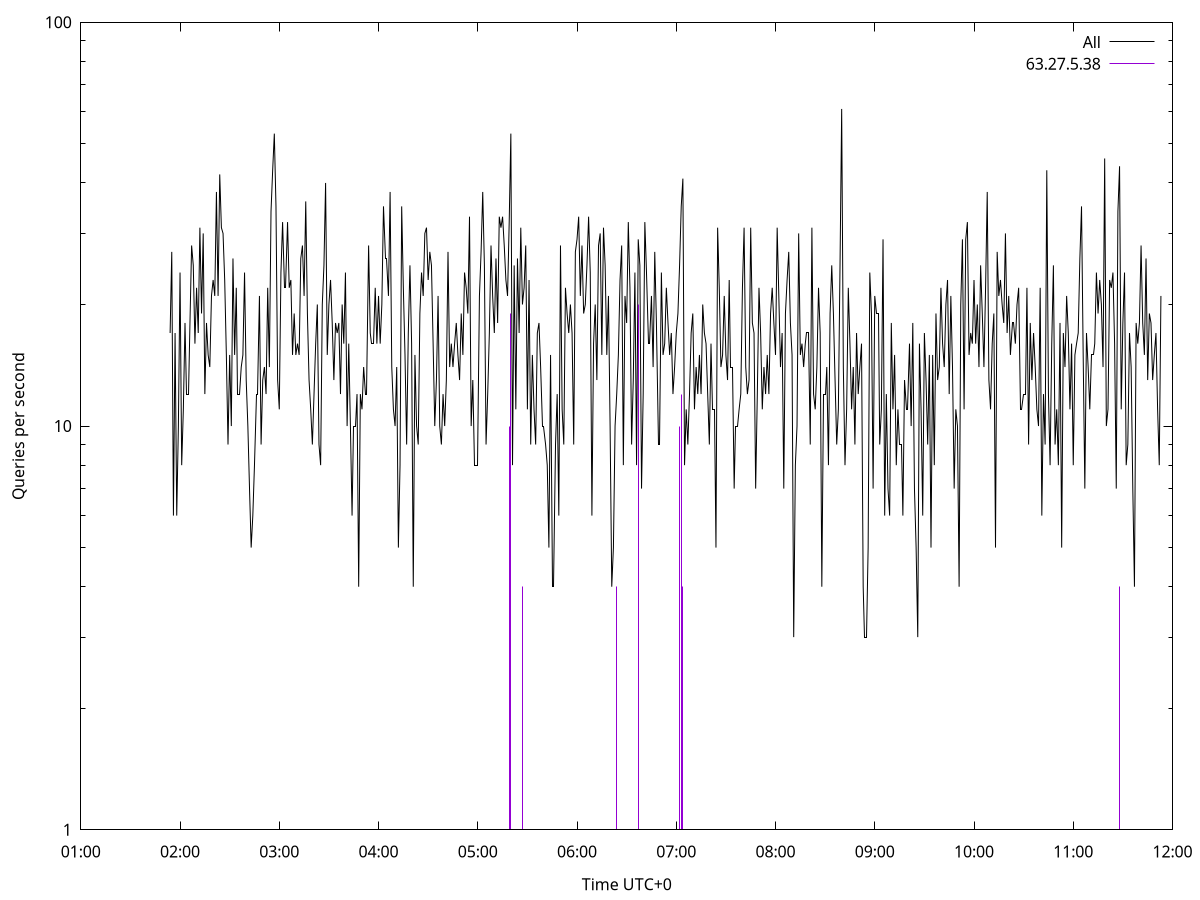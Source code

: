 set terminal pngcairo size 1024,768
set output 'Sun Jan  7 09:01:54 2024.png'
set ylabel 'Queries per second'
set xlabel 'Time UTC+0'
set xdata time
set timefmt "%s"
set log y
plot \
'-' using 1:2 linecolor 0 linetype 2 with lines title 'All', \
'-' using 1:2 linecolor 1 linetype 3 with impulses title "63.27.5.38"
1704592914 17
1704592915 27
1704592916 6
1704592917 17
1704592918 6
1704592919 10
1704592920 24
1704592921 8
1704592922 11
1704592923 18
1704592924 12
1704592925 12
1704592926 18
1704592927 28
1704592928 25
1704592929 16
1704592930 22
1704592931 17
1704592932 31
1704592933 19
1704592934 30
1704592935 12
1704592936 18
1704592937 15
1704592938 14
1704592939 21
1704592940 23
1704592941 21
1704592942 38
1704592943 21
1704592944 42
1704592945 31
1704592946 30
1704592947 23
1704592948 15
1704592949 9
1704592950 15
1704592951 10
1704592952 26
1704592953 15
1704592954 22
1704592955 12
1704592956 12
1704592957 14
1704592958 15
1704592959 24
1704592960 13
1704592961 10
1704592962 7
1704592963 5
1704592964 6
1704592965 8
1704592966 12
1704592967 12
1704592968 21
1704592969 9
1704592970 13
1704592971 14
1704592972 12
1704592973 22
1704592974 14
1704592975 34
1704592976 43
1704592977 53
1704592978 35
1704592979 13
1704592980 11
1704592981 24
1704592982 32
1704592983 22
1704592984 22
1704592985 32
1704592986 22
1704592987 23
1704592988 15
1704592989 19
1704592990 15
1704592991 16
1704592992 15
1704592993 26
1704592994 28
1704592995 21
1704592996 36
1704592997 19
1704592998 13
1704592999 11
1704593000 9
1704593001 12
1704593002 16
1704593003 20
1704593004 9
1704593005 8
1704593006 20
1704593007 25
1704593008 40
1704593009 15
1704593010 20
1704593011 23
1704593012 18
1704593013 13
1704593014 18
1704593015 17
1704593016 18
1704593017 12
1704593018 20
1704593019 16
1704593020 24
1704593021 10
1704593022 16
1704593023 10
1704593024 6
1704593025 10
1704593026 10
1704593027 12
1704593028 4
1704593029 12
1704593030 11
1704593031 14
1704593032 12
1704593033 12
1704593034 28
1704593035 17
1704593036 16
1704593037 16
1704593038 22
1704593039 16
1704593040 21
1704593041 16
1704593042 20
1704593043 35
1704593044 26
1704593045 26
1704593046 21
1704593047 38
1704593048 14
1704593049 11
1704593050 10
1704593051 14
1704593052 5
1704593053 8
1704593054 35
1704593055 22
1704593056 15
1704593057 9
1704593058 17
1704593059 25
1704593060 16
1704593061 4
1704593062 15
1704593063 10
1704593064 9
1704593065 19
1704593066 24
1704593067 21
1704593068 30
1704593069 31
1704593070 23
1704593071 27
1704593072 25
1704593073 16
1704593074 10
1704593075 13
1704593076 21
1704593077 10
1704593078 9
1704593079 12
1704593080 10
1704593081 13
1704593082 27
1704593083 14
1704593084 16
1704593085 14
1704593086 16
1704593087 18
1704593088 15
1704593089 13
1704593090 19
1704593091 15
1704593092 24
1704593093 22
1704593094 19
1704593095 33
1704593096 10
1704593097 13
1704593098 8
1704593099 8
1704593100 8
1704593101 21
1704593102 27
1704593103 38
1704593104 25
1704593105 9
1704593106 12
1704593107 17
1704593108 28
1704593109 21
1704593110 17
1704593111 26
1704593112 18
1704593113 33
1704593114 31
1704593115 33
1704593116 28
1704593117 23
1704593118 21
1704593119 32
1704593120 53
1704593121 8
1704593122 25
1704593123 11
1704593124 26
1704593125 17
1704593126 31
1704593127 20
1704593128 22
1704593129 28
1704593130 11
1704593131 23
1704593132 9
1704593133 15
1704593134 11
1704593135 9
1704593136 17
1704593137 18
1704593138 14
1704593139 10
1704593140 10
1704593141 9
1704593142 8
1704593143 5
1704593144 15
1704593145 4
1704593146 4
1704593147 9
1704593148 12
1704593149 6
1704593150 28
1704593151 11
1704593152 9
1704593153 22
1704593154 19
1704593155 17
1704593156 20
1704593157 17
1704593158 9
1704593159 27
1704593160 29
1704593161 33
1704593162 21
1704593163 28
1704593164 19
1704593165 20
1704593166 25
1704593167 33
1704593168 24
1704593169 6
1704593170 16
1704593171 20
1704593172 13
1704593173 28
1704593174 30
1704593175 15
1704593176 31
1704593177 25
1704593178 15
1704593179 21
1704593180 10
1704593181 4
1704593182 5
1704593183 10
1704593184 12
1704593185 15
1704593186 23
1704593187 28
1704593188 8
1704593189 21
1704593190 18
1704593191 32
1704593192 22
1704593193 9
1704593194 13
1704593195 24
1704593196 8
1704593197 29
1704593198 25
1704593199 7
1704593200 12
1704593201 32
1704593202 24
1704593203 16
1704593204 16
1704593205 21
1704593206 14
1704593207 27
1704593208 18
1704593209 9
1704593210 9
1704593211 24
1704593212 15
1704593213 16
1704593214 22
1704593215 18
1704593216 15
1704593217 17
1704593218 12
1704593219 14
1704593220 17
1704593221 19
1704593222 25
1704593223 35
1704593224 41
1704593225 8
1704593226 11
1704593227 9
1704593228 12
1704593229 17
1704593230 19
1704593231 11
1704593232 14
1704593233 12
1704593234 15
1704593235 12
1704593236 20
1704593237 17
1704593238 16
1704593239 12
1704593240 9
1704593241 16
1704593242 11
1704593243 11
1704593244 5
1704593245 31
1704593246 22
1704593247 14
1704593248 15
1704593249 21
1704593250 15
1704593251 13
1704593252 23
1704593253 14
1704593254 14
1704593255 7
1704593256 10
1704593257 10
1704593258 11
1704593259 12
1704593260 22
1704593261 31
1704593262 14
1704593263 12
1704593264 13
1704593265 31
1704593266 18
1704593267 17
1704593268 7
1704593269 12
1704593270 22
1704593271 17
1704593272 11
1704593273 14
1704593274 12
1704593275 15
1704593276 12
1704593277 19
1704593278 22
1704593279 18
1704593280 15
1704593281 31
1704593282 21
1704593283 14
1704593284 17
1704593285 7
1704593286 19
1704593287 23
1704593288 27
1704593289 18
1704593290 15
1704593291 3
1704593292 8
1704593293 10
1704593294 30
1704593295 15
1704593296 16
1704593297 14
1704593298 16
1704593299 17
1704593300 17
1704593301 9
1704593302 31
1704593303 12
1704593304 11
1704593305 14
1704593306 22
1704593307 17
1704593308 4
1704593309 12
1704593310 12
1704593311 14
1704593312 8
1704593313 19
1704593314 25
1704593315 19
1704593316 13
1704593317 9
1704593318 11
1704593319 25
1704593320 61
1704593321 14
1704593322 8
1704593323 11
1704593324 22
1704593325 16
1704593326 11
1704593327 14
1704593328 9
1704593329 17
1704593330 12
1704593331 14
1704593332 16
1704593333 4
1704593334 3
1704593335 3
1704593336 5
1704593337 24
1704593338 19
1704593339 7
1704593340 21
1704593341 19
1704593342 19
1704593343 9
1704593344 11
1704593345 29
1704593346 6
1704593347 12
1704593348 7
1704593349 6
1704593350 18
1704593351 11
1704593352 15
1704593353 8
1704593354 11
1704593355 9
1704593356 9
1704593357 6
1704593358 13
1704593359 11
1704593360 11
1704593361 16
1704593362 10
1704593363 18
1704593364 7
1704593365 5
1704593366 3
1704593367 16
1704593368 11
1704593369 6
1704593370 17
1704593371 13
1704593372 9
1704593373 15
1704593374 5
1704593375 15
1704593376 8
1704593377 19
1704593378 13
1704593379 14
1704593380 22
1704593381 16
1704593382 14
1704593383 20
1704593384 23
1704593385 12
1704593386 21
1704593387 14
1704593388 7
1704593389 11
1704593390 10
1704593391 4
1704593392 20
1704593393 29
1704593394 11
1704593395 29
1704593396 32
1704593397 15
1704593398 17
1704593399 16
1704593400 23
1704593401 16
1704593402 20
1704593403 14
1704593404 25
1704593405 19
1704593406 14
1704593407 22
1704593408 38
1704593409 13
1704593410 11
1704593411 16
1704593412 19
1704593413 5
1704593414 27
1704593415 21
1704593416 23
1704593417 20
1704593418 18
1704593419 30
1704593420 17
1704593421 21
1704593422 15
1704593423 18
1704593424 18
1704593425 16
1704593426 20
1704593427 22
1704593428 11
1704593429 11
1704593430 12
1704593431 12
1704593432 22
1704593433 9
1704593434 18
1704593435 13
1704593436 17
1704593437 14
1704593438 11
1704593439 10
1704593440 22
1704593441 6
1704593442 12
1704593443 9
1704593444 43
1704593445 12
1704593446 8
1704593447 16
1704593448 25
1704593449 9
1704593450 11
1704593451 8
1704593452 18
1704593453 5
1704593454 17
1704593455 14
1704593456 21
1704593457 17
1704593458 11
1704593459 16
1704593460 8
1704593461 15
1704593462 16
1704593463 17
1704593464 26
1704593465 35
1704593466 15
1704593467 7
1704593468 17
1704593469 14
1704593470 11
1704593471 15
1704593472 15
1704593473 16
1704593474 24
1704593475 19
1704593476 23
1704593477 20
1704593478 14
1704593479 46
1704593480 10
1704593481 11
1704593482 23
1704593483 22
1704593484 24
1704593485 16
1704593486 7
1704593487 34
1704593488 44
1704593489 11
1704593490 18
1704593491 24
1704593492 8
1704593493 9
1704593494 17
1704593495 14
1704593496 7
1704593497 4
1704593498 18
1704593499 16
1704593500 18
1704593501 28
1704593502 18
1704593503 15
1704593504 26
1704593505 13
1704593506 19
1704593507 18
1704593508 13
1704593509 15
1704593510 17
1704593511 11
1704593512 8
1704593513 21

e
1704593119 10
1704593120 19
1704593127 4
1704593184 4
1704593197 20
1704593222 10
1704593223 12
1704593224 4
1704593488 4

e
